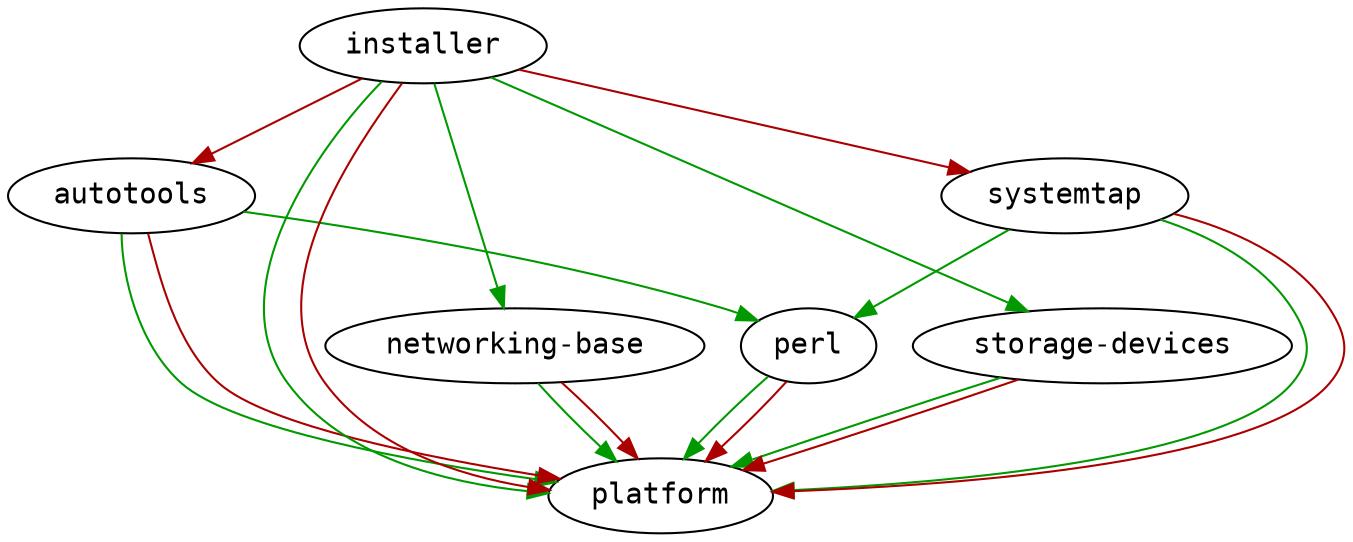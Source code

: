 digraph G {
  node [fontname=monospace];
  "autotools" -> "platform" [color="#009900"];
  "autotools" -> "perl" [color="#009900"];
  "autotools" -> "platform" [color="#aa0000"];
  "installer" -> "platform" [color="#009900"];
  "installer" -> "networking-base" [color="#009900"];
  "installer" -> "storage-devices" [color="#009900"];
  "installer" -> "platform" [color="#aa0000"];
  "installer" -> "systemtap" [color="#aa0000"];
  "installer" -> "autotools" [color="#aa0000"];
  "networking-base" -> "platform" [color="#009900"];
  "networking-base" -> "platform" [color="#aa0000"];
  "perl" -> "platform" [color="#009900"];
  "perl" -> "platform" [color="#aa0000"];
  "storage-devices" -> "platform" [color="#009900"];
  "storage-devices" -> "platform" [color="#aa0000"];
  "systemtap" -> "platform" [color="#009900"];
  "systemtap" -> "perl" [color="#009900"];
  "systemtap" -> "platform" [color="#aa0000"];
}
